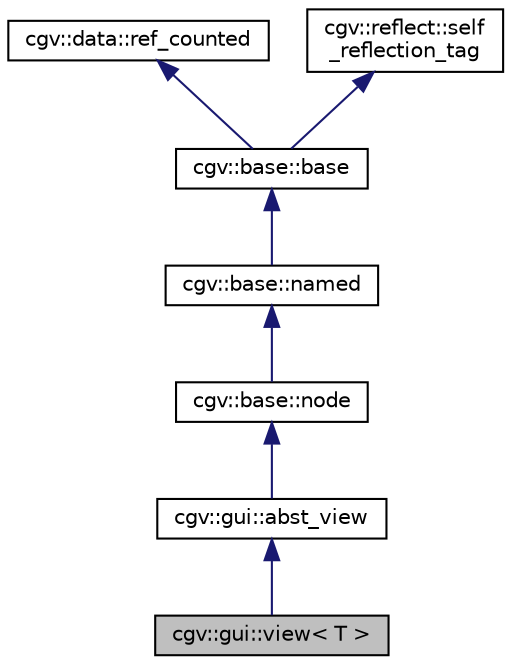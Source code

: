 digraph "cgv::gui::view&lt; T &gt;"
{
  bgcolor="transparent";
  edge [fontname="Helvetica",fontsize="10",labelfontname="Helvetica",labelfontsize="10"];
  node [fontname="Helvetica",fontsize="10",shape=record];
  Node1 [label="cgv::gui::view\< T \>",height=0.2,width=0.4,color="black", fillcolor="grey75", style="filled", fontcolor="black"];
  Node2 -> Node1 [dir="back",color="midnightblue",fontsize="10",style="solid",fontname="Helvetica"];
  Node2 [label="cgv::gui::abst_view",height=0.2,width=0.4,color="black",URL="$a00078.html",tooltip="type independent &base class of all views "];
  Node3 -> Node2 [dir="back",color="midnightblue",fontsize="10",style="solid",fontname="Helvetica"];
  Node3 [label="cgv::base::node",height=0.2,width=0.4,color="black",URL="$a00038.html"];
  Node4 -> Node3 [dir="back",color="midnightblue",fontsize="10",style="solid",fontname="Helvetica"];
  Node4 [label="cgv::base::named",height=0.2,width=0.4,color="black",URL="$a00037.html"];
  Node5 -> Node4 [dir="back",color="midnightblue",fontsize="10",style="solid",fontname="Helvetica"];
  Node5 [label="cgv::base::base",height=0.2,width=0.4,color="black",URL="$a00017.html"];
  Node6 -> Node5 [dir="back",color="midnightblue",fontsize="10",style="solid",fontname="Helvetica"];
  Node6 [label="cgv::data::ref_counted",height=0.2,width=0.4,color="black",URL="$a00072.html"];
  Node7 -> Node5 [dir="back",color="midnightblue",fontsize="10",style="solid",fontname="Helvetica"];
  Node7 [label="cgv::reflect::self\l_reflection_tag",height=0.2,width=0.4,color="black",URL="$a00218.html",tooltip="Derive from this class to announce implementation of the method self_reflect. "];
}
